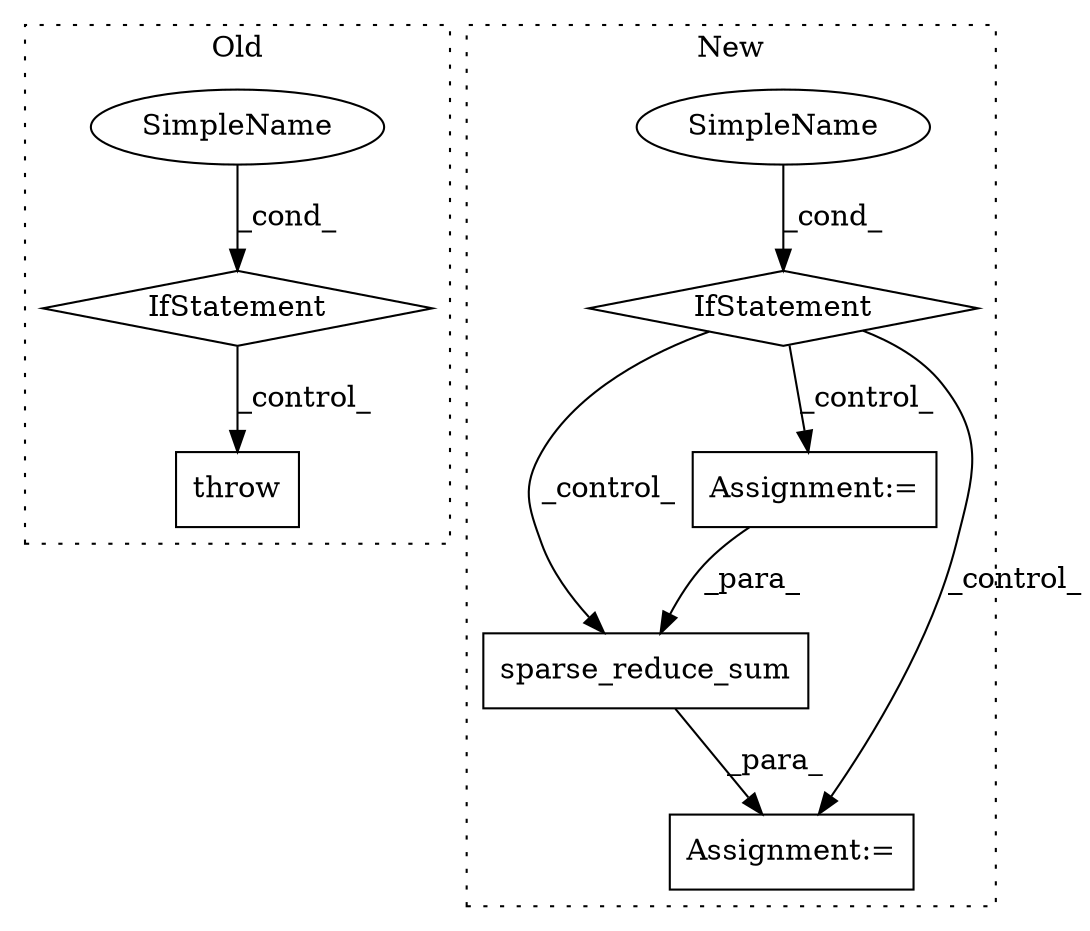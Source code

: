 digraph G {
subgraph cluster0 {
1 [label="throw" a="53" s="9814" l="6" shape="box"];
5 [label="IfStatement" a="25" s="9726,9767" l="4,2" shape="diamond"];
7 [label="SimpleName" a="42" s="" l="" shape="ellipse"];
label = "Old";
style="dotted";
}
subgraph cluster1 {
2 [label="sparse_reduce_sum" a="32" s="10203,10239" l="18,1" shape="box"];
3 [label="SimpleName" a="42" s="9905" l="20" shape="ellipse"];
4 [label="Assignment:=" a="7" s="10088" l="1" shape="box"];
6 [label="IfStatement" a="25" s="9901,9925" l="4,2" shape="diamond"];
8 [label="Assignment:=" a="7" s="10191" l="1" shape="box"];
label = "New";
style="dotted";
}
2 -> 8 [label="_para_"];
3 -> 6 [label="_cond_"];
4 -> 2 [label="_para_"];
5 -> 1 [label="_control_"];
6 -> 2 [label="_control_"];
6 -> 8 [label="_control_"];
6 -> 4 [label="_control_"];
7 -> 5 [label="_cond_"];
}